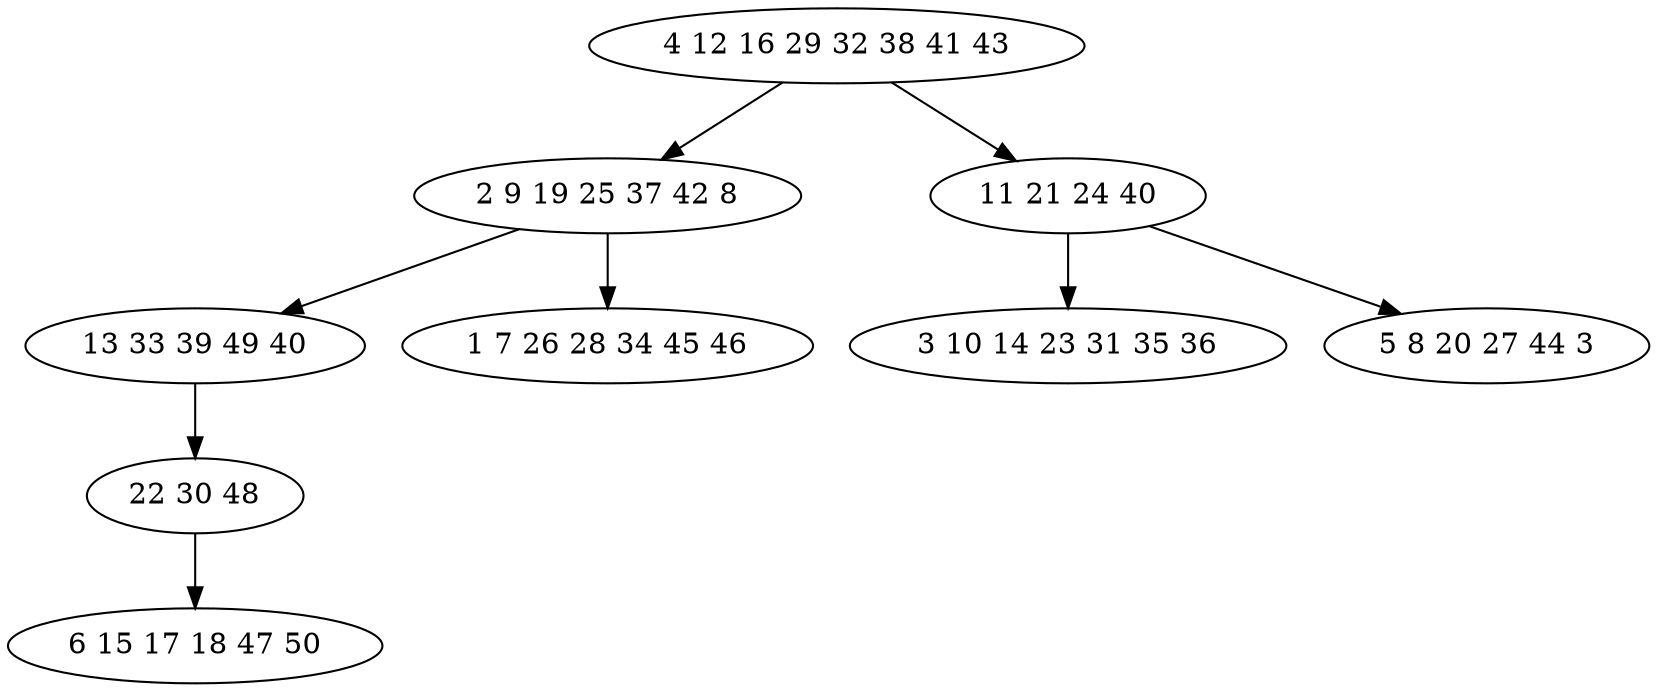 digraph true_tree {
	"0" -> "1"
	"0" -> "2"
	"1" -> "3"
	"3" -> "4"
	"4" -> "5"
	"2" -> "6"
	"2" -> "7"
	"1" -> "8"
	"0" [label="4 12 16 29 32 38 41 43"];
	"1" [label="2 9 19 25 37 42 8"];
	"2" [label="11 21 24 40"];
	"3" [label="13 33 39 49 40"];
	"4" [label="22 30 48"];
	"5" [label="6 15 17 18 47 50"];
	"6" [label="3 10 14 23 31 35 36"];
	"7" [label="5 8 20 27 44 3"];
	"8" [label="1 7 26 28 34 45 46"];
}
